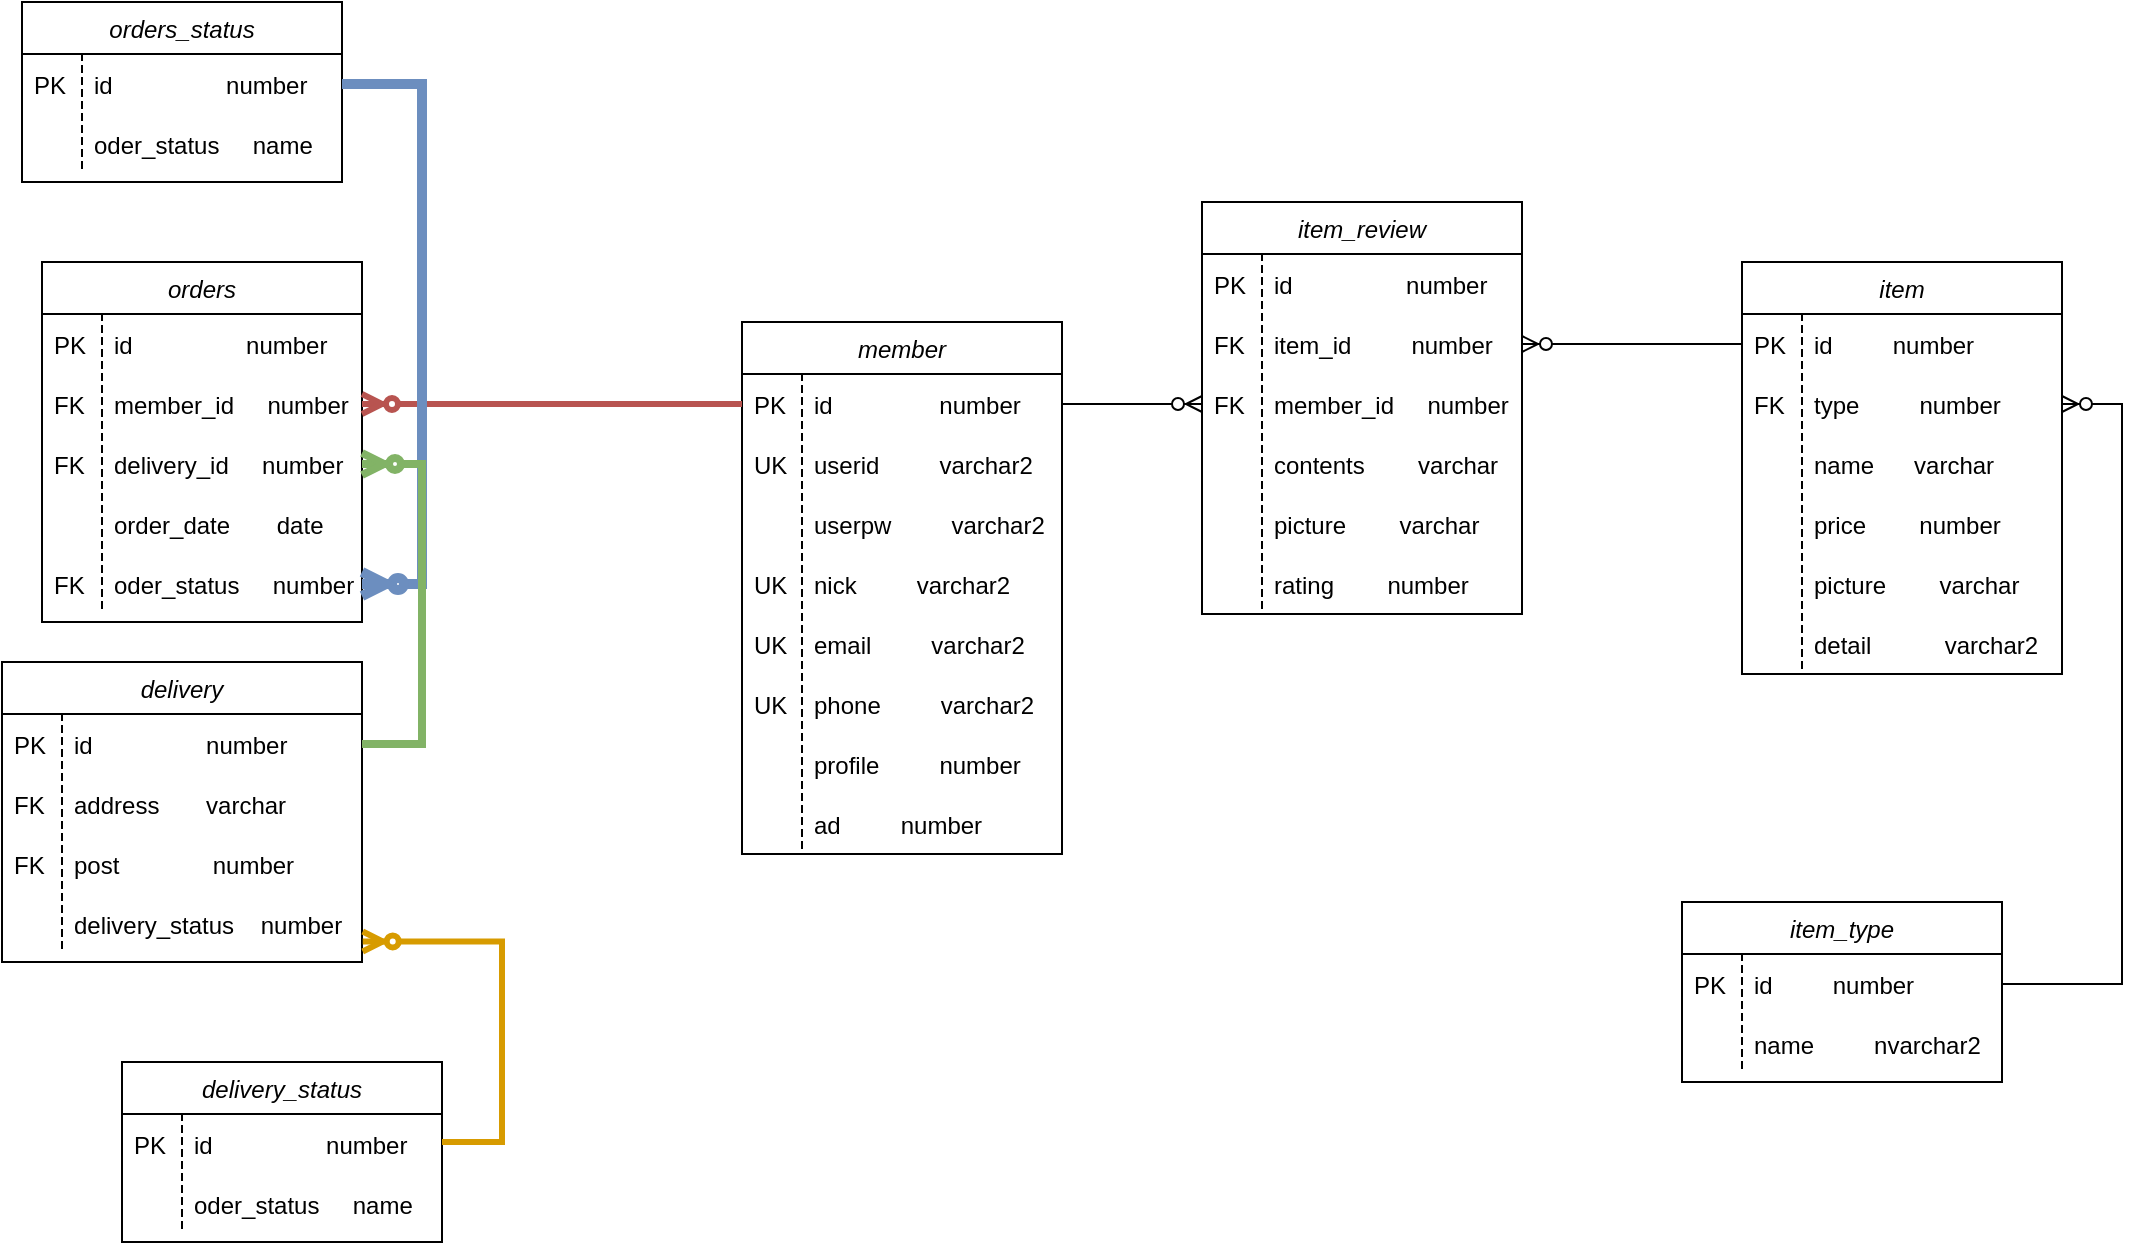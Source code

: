 <mxfile version="24.4.14" type="github">
  <diagram id="C5RBs43oDa-KdzZeNtuy" name="Page-1">
    <mxGraphModel dx="1299" dy="4013" grid="1" gridSize="10" guides="1" tooltips="1" connect="1" arrows="1" fold="1" page="1" pageScale="1" pageWidth="4681" pageHeight="3300" math="0" shadow="0">
      <root>
        <mxCell id="WIyWlLk6GJQsqaUBKTNV-0" />
        <mxCell id="WIyWlLk6GJQsqaUBKTNV-1" parent="WIyWlLk6GJQsqaUBKTNV-0" />
        <mxCell id="zkfFHV4jXpPFQw0GAbJ--0" value="member" style="swimlane;fontStyle=2;align=center;verticalAlign=top;childLayout=stackLayout;horizontal=1;startSize=26;horizontalStack=0;resizeParent=1;resizeLast=0;collapsible=1;marginBottom=0;rounded=0;shadow=0;strokeWidth=1;" parent="WIyWlLk6GJQsqaUBKTNV-1" vertex="1">
          <mxGeometry x="490" width="160" height="266" as="geometry">
            <mxRectangle x="220" y="60" width="160" height="26" as="alternateBounds" />
          </mxGeometry>
        </mxCell>
        <mxCell id="XIsmlEJmv4DeTIeKc8W9-85" value="id                number" style="shape=partialRectangle;fillColor=none;align=left;verticalAlign=middle;strokeColor=none;spacingLeft=34;rotatable=0;points=[[0,0.5],[1,0.5]];portConstraint=eastwest;dropTarget=0;" vertex="1" parent="zkfFHV4jXpPFQw0GAbJ--0">
          <mxGeometry y="26" width="160" height="30" as="geometry" />
        </mxCell>
        <mxCell id="XIsmlEJmv4DeTIeKc8W9-86" value="PK" style="shape=partialRectangle;top=0;left=0;bottom=0;fillColor=none;stokeWidth=1;dashed=1;align=left;verticalAlign=middle;spacingLeft=4;spacingRight=4;overflow=hidden;rotatable=0;points=[];portConstraint=eastwest;part=1;" vertex="1" connectable="0" parent="XIsmlEJmv4DeTIeKc8W9-85">
          <mxGeometry width="30" height="30" as="geometry" />
        </mxCell>
        <mxCell id="XIsmlEJmv4DeTIeKc8W9-89" value="userid         varchar2" style="shape=partialRectangle;fillColor=none;align=left;verticalAlign=middle;strokeColor=none;spacingLeft=34;rotatable=0;points=[[0,0.5],[1,0.5]];portConstraint=eastwest;dropTarget=0;" vertex="1" parent="zkfFHV4jXpPFQw0GAbJ--0">
          <mxGeometry y="56" width="160" height="30" as="geometry" />
        </mxCell>
        <mxCell id="XIsmlEJmv4DeTIeKc8W9-90" value="UK" style="shape=partialRectangle;top=0;left=0;bottom=0;fillColor=none;stokeWidth=1;dashed=1;align=left;verticalAlign=middle;spacingLeft=4;spacingRight=4;overflow=hidden;rotatable=0;points=[];portConstraint=eastwest;part=1;" vertex="1" connectable="0" parent="XIsmlEJmv4DeTIeKc8W9-89">
          <mxGeometry width="30" height="30" as="geometry" />
        </mxCell>
        <mxCell id="XIsmlEJmv4DeTIeKc8W9-91" value="userpw         varchar2" style="shape=partialRectangle;fillColor=none;align=left;verticalAlign=middle;strokeColor=none;spacingLeft=34;rotatable=0;points=[[0,0.5],[1,0.5]];portConstraint=eastwest;dropTarget=0;" vertex="1" parent="zkfFHV4jXpPFQw0GAbJ--0">
          <mxGeometry y="86" width="160" height="30" as="geometry" />
        </mxCell>
        <mxCell id="XIsmlEJmv4DeTIeKc8W9-92" value="" style="shape=partialRectangle;top=0;left=0;bottom=0;fillColor=none;stokeWidth=1;dashed=1;align=left;verticalAlign=middle;spacingLeft=4;spacingRight=4;overflow=hidden;rotatable=0;points=[];portConstraint=eastwest;part=1;" vertex="1" connectable="0" parent="XIsmlEJmv4DeTIeKc8W9-91">
          <mxGeometry width="30" height="30" as="geometry" />
        </mxCell>
        <mxCell id="XIsmlEJmv4DeTIeKc8W9-93" value="nick         varchar2" style="shape=partialRectangle;fillColor=none;align=left;verticalAlign=middle;strokeColor=none;spacingLeft=34;rotatable=0;points=[[0,0.5],[1,0.5]];portConstraint=eastwest;dropTarget=0;" vertex="1" parent="zkfFHV4jXpPFQw0GAbJ--0">
          <mxGeometry y="116" width="160" height="30" as="geometry" />
        </mxCell>
        <mxCell id="XIsmlEJmv4DeTIeKc8W9-94" value="UK" style="shape=partialRectangle;top=0;left=0;bottom=0;fillColor=none;stokeWidth=1;dashed=1;align=left;verticalAlign=middle;spacingLeft=4;spacingRight=4;overflow=hidden;rotatable=0;points=[];portConstraint=eastwest;part=1;" vertex="1" connectable="0" parent="XIsmlEJmv4DeTIeKc8W9-93">
          <mxGeometry width="30" height="30" as="geometry" />
        </mxCell>
        <mxCell id="XIsmlEJmv4DeTIeKc8W9-104" value="email         varchar2" style="shape=partialRectangle;fillColor=none;align=left;verticalAlign=middle;strokeColor=none;spacingLeft=34;rotatable=0;points=[[0,0.5],[1,0.5]];portConstraint=eastwest;dropTarget=0;" vertex="1" parent="zkfFHV4jXpPFQw0GAbJ--0">
          <mxGeometry y="146" width="160" height="30" as="geometry" />
        </mxCell>
        <mxCell id="XIsmlEJmv4DeTIeKc8W9-105" value="UK" style="shape=partialRectangle;top=0;left=0;bottom=0;fillColor=none;stokeWidth=1;dashed=1;align=left;verticalAlign=middle;spacingLeft=4;spacingRight=4;overflow=hidden;rotatable=0;points=[];portConstraint=eastwest;part=1;" vertex="1" connectable="0" parent="XIsmlEJmv4DeTIeKc8W9-104">
          <mxGeometry width="30" height="30" as="geometry" />
        </mxCell>
        <mxCell id="XIsmlEJmv4DeTIeKc8W9-109" value="phone         varchar2" style="shape=partialRectangle;fillColor=none;align=left;verticalAlign=middle;strokeColor=none;spacingLeft=34;rotatable=0;points=[[0,0.5],[1,0.5]];portConstraint=eastwest;dropTarget=0;" vertex="1" parent="zkfFHV4jXpPFQw0GAbJ--0">
          <mxGeometry y="176" width="160" height="30" as="geometry" />
        </mxCell>
        <mxCell id="XIsmlEJmv4DeTIeKc8W9-110" value="UK" style="shape=partialRectangle;top=0;left=0;bottom=0;fillColor=none;stokeWidth=1;dashed=1;align=left;verticalAlign=middle;spacingLeft=4;spacingRight=4;overflow=hidden;rotatable=0;points=[];portConstraint=eastwest;part=1;" vertex="1" connectable="0" parent="XIsmlEJmv4DeTIeKc8W9-109">
          <mxGeometry width="30" height="30" as="geometry" />
        </mxCell>
        <mxCell id="XIsmlEJmv4DeTIeKc8W9-113" value="profile         number" style="shape=partialRectangle;fillColor=none;align=left;verticalAlign=middle;strokeColor=none;spacingLeft=34;rotatable=0;points=[[0,0.5],[1,0.5]];portConstraint=eastwest;dropTarget=0;" vertex="1" parent="zkfFHV4jXpPFQw0GAbJ--0">
          <mxGeometry y="206" width="160" height="30" as="geometry" />
        </mxCell>
        <mxCell id="XIsmlEJmv4DeTIeKc8W9-114" value="" style="shape=partialRectangle;top=0;left=0;bottom=0;fillColor=none;stokeWidth=1;dashed=1;align=left;verticalAlign=middle;spacingLeft=4;spacingRight=4;overflow=hidden;rotatable=0;points=[];portConstraint=eastwest;part=1;" vertex="1" connectable="0" parent="XIsmlEJmv4DeTIeKc8W9-113">
          <mxGeometry width="30" height="30" as="geometry" />
        </mxCell>
        <mxCell id="XIsmlEJmv4DeTIeKc8W9-106" value="ad         number" style="shape=partialRectangle;fillColor=none;align=left;verticalAlign=middle;strokeColor=none;spacingLeft=34;rotatable=0;points=[[0,0.5],[1,0.5]];portConstraint=eastwest;dropTarget=0;" vertex="1" parent="zkfFHV4jXpPFQw0GAbJ--0">
          <mxGeometry y="236" width="160" height="30" as="geometry" />
        </mxCell>
        <mxCell id="XIsmlEJmv4DeTIeKc8W9-107" value="" style="shape=partialRectangle;top=0;left=0;bottom=0;fillColor=none;stokeWidth=1;dashed=1;align=left;verticalAlign=middle;spacingLeft=4;spacingRight=4;overflow=hidden;rotatable=0;points=[];portConstraint=eastwest;part=1;" vertex="1" connectable="0" parent="XIsmlEJmv4DeTIeKc8W9-106">
          <mxGeometry width="30" height="30" as="geometry" />
        </mxCell>
        <mxCell id="XIsmlEJmv4DeTIeKc8W9-115" value="item_type" style="swimlane;fontStyle=2;align=center;verticalAlign=top;childLayout=stackLayout;horizontal=1;startSize=26;horizontalStack=0;resizeParent=1;resizeLast=0;collapsible=1;marginBottom=0;rounded=0;shadow=0;strokeWidth=1;" vertex="1" parent="WIyWlLk6GJQsqaUBKTNV-1">
          <mxGeometry x="960" y="290" width="160" height="90" as="geometry">
            <mxRectangle x="220" y="60" width="160" height="26" as="alternateBounds" />
          </mxGeometry>
        </mxCell>
        <mxCell id="XIsmlEJmv4DeTIeKc8W9-116" value="id         number" style="shape=partialRectangle;fillColor=none;align=left;verticalAlign=middle;strokeColor=none;spacingLeft=34;rotatable=0;points=[[0,0.5],[1,0.5]];portConstraint=eastwest;dropTarget=0;" vertex="1" parent="XIsmlEJmv4DeTIeKc8W9-115">
          <mxGeometry y="26" width="160" height="30" as="geometry" />
        </mxCell>
        <mxCell id="XIsmlEJmv4DeTIeKc8W9-117" value="PK" style="shape=partialRectangle;top=0;left=0;bottom=0;fillColor=none;stokeWidth=1;dashed=1;align=left;verticalAlign=middle;spacingLeft=4;spacingRight=4;overflow=hidden;rotatable=0;points=[];portConstraint=eastwest;part=1;" vertex="1" connectable="0" parent="XIsmlEJmv4DeTIeKc8W9-116">
          <mxGeometry width="30" height="30" as="geometry" />
        </mxCell>
        <mxCell id="XIsmlEJmv4DeTIeKc8W9-122" value="name         nvarchar2" style="shape=partialRectangle;fillColor=none;align=left;verticalAlign=middle;strokeColor=none;spacingLeft=34;rotatable=0;points=[[0,0.5],[1,0.5]];portConstraint=eastwest;dropTarget=0;" vertex="1" parent="XIsmlEJmv4DeTIeKc8W9-115">
          <mxGeometry y="56" width="160" height="30" as="geometry" />
        </mxCell>
        <mxCell id="XIsmlEJmv4DeTIeKc8W9-123" value="" style="shape=partialRectangle;top=0;left=0;bottom=0;fillColor=none;stokeWidth=1;dashed=1;align=left;verticalAlign=middle;spacingLeft=4;spacingRight=4;overflow=hidden;rotatable=0;points=[];portConstraint=eastwest;part=1;" vertex="1" connectable="0" parent="XIsmlEJmv4DeTIeKc8W9-122">
          <mxGeometry width="30" height="30" as="geometry" />
        </mxCell>
        <mxCell id="XIsmlEJmv4DeTIeKc8W9-134" value="item" style="swimlane;fontStyle=2;align=center;verticalAlign=top;childLayout=stackLayout;horizontal=1;startSize=26;horizontalStack=0;resizeParent=1;resizeLast=0;collapsible=1;marginBottom=0;rounded=0;shadow=0;strokeWidth=1;" vertex="1" parent="WIyWlLk6GJQsqaUBKTNV-1">
          <mxGeometry x="990" y="-30" width="160" height="206" as="geometry">
            <mxRectangle x="220" y="60" width="160" height="26" as="alternateBounds" />
          </mxGeometry>
        </mxCell>
        <mxCell id="XIsmlEJmv4DeTIeKc8W9-135" value="id         number" style="shape=partialRectangle;fillColor=none;align=left;verticalAlign=middle;strokeColor=none;spacingLeft=34;rotatable=0;points=[[0,0.5],[1,0.5]];portConstraint=eastwest;dropTarget=0;" vertex="1" parent="XIsmlEJmv4DeTIeKc8W9-134">
          <mxGeometry y="26" width="160" height="30" as="geometry" />
        </mxCell>
        <mxCell id="XIsmlEJmv4DeTIeKc8W9-136" value="PK" style="shape=partialRectangle;top=0;left=0;bottom=0;fillColor=none;stokeWidth=1;dashed=1;align=left;verticalAlign=middle;spacingLeft=4;spacingRight=4;overflow=hidden;rotatable=0;points=[];portConstraint=eastwest;part=1;" vertex="1" connectable="0" parent="XIsmlEJmv4DeTIeKc8W9-135">
          <mxGeometry width="30" height="30" as="geometry" />
        </mxCell>
        <mxCell id="XIsmlEJmv4DeTIeKc8W9-137" value="type         number" style="shape=partialRectangle;fillColor=none;align=left;verticalAlign=middle;strokeColor=none;spacingLeft=34;rotatable=0;points=[[0,0.5],[1,0.5]];portConstraint=eastwest;dropTarget=0;" vertex="1" parent="XIsmlEJmv4DeTIeKc8W9-134">
          <mxGeometry y="56" width="160" height="30" as="geometry" />
        </mxCell>
        <mxCell id="XIsmlEJmv4DeTIeKc8W9-138" value="FK" style="shape=partialRectangle;top=0;left=0;bottom=0;fillColor=none;stokeWidth=1;dashed=1;align=left;verticalAlign=middle;spacingLeft=4;spacingRight=4;overflow=hidden;rotatable=0;points=[];portConstraint=eastwest;part=1;" vertex="1" connectable="0" parent="XIsmlEJmv4DeTIeKc8W9-137">
          <mxGeometry width="30" height="30" as="geometry" />
        </mxCell>
        <mxCell id="XIsmlEJmv4DeTIeKc8W9-143" value="name      varchar" style="shape=partialRectangle;fillColor=none;align=left;verticalAlign=middle;strokeColor=none;spacingLeft=34;rotatable=0;points=[[0,0.5],[1,0.5]];portConstraint=eastwest;dropTarget=0;" vertex="1" parent="XIsmlEJmv4DeTIeKc8W9-134">
          <mxGeometry y="86" width="160" height="30" as="geometry" />
        </mxCell>
        <mxCell id="XIsmlEJmv4DeTIeKc8W9-144" value="" style="shape=partialRectangle;top=0;left=0;bottom=0;fillColor=none;stokeWidth=1;dashed=1;align=left;verticalAlign=middle;spacingLeft=4;spacingRight=4;overflow=hidden;rotatable=0;points=[];portConstraint=eastwest;part=1;" vertex="1" connectable="0" parent="XIsmlEJmv4DeTIeKc8W9-143">
          <mxGeometry width="30" height="30" as="geometry" />
        </mxCell>
        <mxCell id="XIsmlEJmv4DeTIeKc8W9-145" value="price        number" style="shape=partialRectangle;fillColor=none;align=left;verticalAlign=middle;strokeColor=none;spacingLeft=34;rotatable=0;points=[[0,0.5],[1,0.5]];portConstraint=eastwest;dropTarget=0;" vertex="1" parent="XIsmlEJmv4DeTIeKc8W9-134">
          <mxGeometry y="116" width="160" height="30" as="geometry" />
        </mxCell>
        <mxCell id="XIsmlEJmv4DeTIeKc8W9-146" value="" style="shape=partialRectangle;top=0;left=0;bottom=0;fillColor=none;stokeWidth=1;dashed=1;align=left;verticalAlign=middle;spacingLeft=4;spacingRight=4;overflow=hidden;rotatable=0;points=[];portConstraint=eastwest;part=1;" vertex="1" connectable="0" parent="XIsmlEJmv4DeTIeKc8W9-145">
          <mxGeometry width="30" height="30" as="geometry" />
        </mxCell>
        <mxCell id="XIsmlEJmv4DeTIeKc8W9-147" value="picture        varchar" style="shape=partialRectangle;fillColor=none;align=left;verticalAlign=middle;strokeColor=none;spacingLeft=34;rotatable=0;points=[[0,0.5],[1,0.5]];portConstraint=eastwest;dropTarget=0;" vertex="1" parent="XIsmlEJmv4DeTIeKc8W9-134">
          <mxGeometry y="146" width="160" height="30" as="geometry" />
        </mxCell>
        <mxCell id="XIsmlEJmv4DeTIeKc8W9-148" value="" style="shape=partialRectangle;top=0;left=0;bottom=0;fillColor=none;stokeWidth=1;dashed=1;align=left;verticalAlign=middle;spacingLeft=4;spacingRight=4;overflow=hidden;rotatable=0;points=[];portConstraint=eastwest;part=1;" vertex="1" connectable="0" parent="XIsmlEJmv4DeTIeKc8W9-147">
          <mxGeometry width="30" height="30" as="geometry" />
        </mxCell>
        <mxCell id="XIsmlEJmv4DeTIeKc8W9-141" value="detail           varchar2" style="shape=partialRectangle;fillColor=none;align=left;verticalAlign=middle;strokeColor=none;spacingLeft=34;rotatable=0;points=[[0,0.5],[1,0.5]];portConstraint=eastwest;dropTarget=0;" vertex="1" parent="XIsmlEJmv4DeTIeKc8W9-134">
          <mxGeometry y="176" width="160" height="30" as="geometry" />
        </mxCell>
        <mxCell id="XIsmlEJmv4DeTIeKc8W9-142" value="" style="shape=partialRectangle;top=0;left=0;bottom=0;fillColor=none;stokeWidth=1;dashed=1;align=left;verticalAlign=middle;spacingLeft=4;spacingRight=4;overflow=hidden;rotatable=0;points=[];portConstraint=eastwest;part=1;" vertex="1" connectable="0" parent="XIsmlEJmv4DeTIeKc8W9-141">
          <mxGeometry width="30" height="30" as="geometry" />
        </mxCell>
        <mxCell id="XIsmlEJmv4DeTIeKc8W9-140" value="" style="edgeStyle=entityRelationEdgeStyle;fontSize=12;html=1;endArrow=ERzeroToMany;endFill=1;rounded=0;exitX=1;exitY=0.5;exitDx=0;exitDy=0;" edge="1" parent="WIyWlLk6GJQsqaUBKTNV-1" source="XIsmlEJmv4DeTIeKc8W9-116" target="XIsmlEJmv4DeTIeKc8W9-137">
          <mxGeometry width="100" height="100" relative="1" as="geometry">
            <mxPoint x="990" y="151.19" as="sourcePoint" />
            <mxPoint x="988.4" y="294.81" as="targetPoint" />
            <Array as="points">
              <mxPoint x="890" y="259.19" />
              <mxPoint x="1060" y="190.19" />
              <mxPoint x="1040" y="180.19" />
              <mxPoint x="1090" y="250.19" />
              <mxPoint x="1070" y="260.19" />
              <mxPoint x="1040" y="170.19" />
              <mxPoint x="860" y="269.19" />
            </Array>
          </mxGeometry>
        </mxCell>
        <mxCell id="XIsmlEJmv4DeTIeKc8W9-149" value="item_review" style="swimlane;fontStyle=2;align=center;verticalAlign=top;childLayout=stackLayout;horizontal=1;startSize=26;horizontalStack=0;resizeParent=1;resizeLast=0;collapsible=1;marginBottom=0;rounded=0;shadow=0;strokeWidth=1;" vertex="1" parent="WIyWlLk6GJQsqaUBKTNV-1">
          <mxGeometry x="720" y="-60" width="160" height="206" as="geometry">
            <mxRectangle x="220" y="60" width="160" height="26" as="alternateBounds" />
          </mxGeometry>
        </mxCell>
        <mxCell id="XIsmlEJmv4DeTIeKc8W9-150" value="id                 number" style="shape=partialRectangle;fillColor=none;align=left;verticalAlign=middle;strokeColor=none;spacingLeft=34;rotatable=0;points=[[0,0.5],[1,0.5]];portConstraint=eastwest;dropTarget=0;" vertex="1" parent="XIsmlEJmv4DeTIeKc8W9-149">
          <mxGeometry y="26" width="160" height="30" as="geometry" />
        </mxCell>
        <mxCell id="XIsmlEJmv4DeTIeKc8W9-151" value="PK" style="shape=partialRectangle;top=0;left=0;bottom=0;fillColor=none;stokeWidth=1;dashed=1;align=left;verticalAlign=middle;spacingLeft=4;spacingRight=4;overflow=hidden;rotatable=0;points=[];portConstraint=eastwest;part=1;" vertex="1" connectable="0" parent="XIsmlEJmv4DeTIeKc8W9-150">
          <mxGeometry width="30" height="30" as="geometry" />
        </mxCell>
        <mxCell id="XIsmlEJmv4DeTIeKc8W9-152" value="item_id         number" style="shape=partialRectangle;fillColor=none;align=left;verticalAlign=middle;strokeColor=none;spacingLeft=34;rotatable=0;points=[[0,0.5],[1,0.5]];portConstraint=eastwest;dropTarget=0;" vertex="1" parent="XIsmlEJmv4DeTIeKc8W9-149">
          <mxGeometry y="56" width="160" height="30" as="geometry" />
        </mxCell>
        <mxCell id="XIsmlEJmv4DeTIeKc8W9-153" value="FK" style="shape=partialRectangle;top=0;left=0;bottom=0;fillColor=none;stokeWidth=1;dashed=1;align=left;verticalAlign=middle;spacingLeft=4;spacingRight=4;overflow=hidden;rotatable=0;points=[];portConstraint=eastwest;part=1;" vertex="1" connectable="0" parent="XIsmlEJmv4DeTIeKc8W9-152">
          <mxGeometry width="30" height="30" as="geometry" />
        </mxCell>
        <mxCell id="XIsmlEJmv4DeTIeKc8W9-154" value="member_id     number" style="shape=partialRectangle;fillColor=none;align=left;verticalAlign=middle;strokeColor=none;spacingLeft=34;rotatable=0;points=[[0,0.5],[1,0.5]];portConstraint=eastwest;dropTarget=0;" vertex="1" parent="XIsmlEJmv4DeTIeKc8W9-149">
          <mxGeometry y="86" width="160" height="30" as="geometry" />
        </mxCell>
        <mxCell id="XIsmlEJmv4DeTIeKc8W9-155" value="FK" style="shape=partialRectangle;top=0;left=0;bottom=0;fillColor=none;stokeWidth=1;dashed=1;align=left;verticalAlign=middle;spacingLeft=4;spacingRight=4;overflow=hidden;rotatable=0;points=[];portConstraint=eastwest;part=1;" vertex="1" connectable="0" parent="XIsmlEJmv4DeTIeKc8W9-154">
          <mxGeometry width="30" height="30" as="geometry" />
        </mxCell>
        <mxCell id="XIsmlEJmv4DeTIeKc8W9-156" value="contents        varchar" style="shape=partialRectangle;fillColor=none;align=left;verticalAlign=middle;strokeColor=none;spacingLeft=34;rotatable=0;points=[[0,0.5],[1,0.5]];portConstraint=eastwest;dropTarget=0;" vertex="1" parent="XIsmlEJmv4DeTIeKc8W9-149">
          <mxGeometry y="116" width="160" height="30" as="geometry" />
        </mxCell>
        <mxCell id="XIsmlEJmv4DeTIeKc8W9-157" value="" style="shape=partialRectangle;top=0;left=0;bottom=0;fillColor=none;stokeWidth=1;dashed=1;align=left;verticalAlign=middle;spacingLeft=4;spacingRight=4;overflow=hidden;rotatable=0;points=[];portConstraint=eastwest;part=1;" vertex="1" connectable="0" parent="XIsmlEJmv4DeTIeKc8W9-156">
          <mxGeometry width="30" height="30" as="geometry" />
        </mxCell>
        <mxCell id="XIsmlEJmv4DeTIeKc8W9-158" value="picture        varchar" style="shape=partialRectangle;fillColor=none;align=left;verticalAlign=middle;strokeColor=none;spacingLeft=34;rotatable=0;points=[[0,0.5],[1,0.5]];portConstraint=eastwest;dropTarget=0;" vertex="1" parent="XIsmlEJmv4DeTIeKc8W9-149">
          <mxGeometry y="146" width="160" height="30" as="geometry" />
        </mxCell>
        <mxCell id="XIsmlEJmv4DeTIeKc8W9-159" value="" style="shape=partialRectangle;top=0;left=0;bottom=0;fillColor=none;stokeWidth=1;dashed=1;align=left;verticalAlign=middle;spacingLeft=4;spacingRight=4;overflow=hidden;rotatable=0;points=[];portConstraint=eastwest;part=1;" vertex="1" connectable="0" parent="XIsmlEJmv4DeTIeKc8W9-158">
          <mxGeometry width="30" height="30" as="geometry" />
        </mxCell>
        <mxCell id="XIsmlEJmv4DeTIeKc8W9-160" value="rating        number" style="shape=partialRectangle;fillColor=none;align=left;verticalAlign=middle;strokeColor=none;spacingLeft=34;rotatable=0;points=[[0,0.5],[1,0.5]];portConstraint=eastwest;dropTarget=0;" vertex="1" parent="XIsmlEJmv4DeTIeKc8W9-149">
          <mxGeometry y="176" width="160" height="30" as="geometry" />
        </mxCell>
        <mxCell id="XIsmlEJmv4DeTIeKc8W9-161" value="" style="shape=partialRectangle;top=0;left=0;bottom=0;fillColor=none;stokeWidth=1;dashed=1;align=left;verticalAlign=middle;spacingLeft=4;spacingRight=4;overflow=hidden;rotatable=0;points=[];portConstraint=eastwest;part=1;" vertex="1" connectable="0" parent="XIsmlEJmv4DeTIeKc8W9-160">
          <mxGeometry width="30" height="30" as="geometry" />
        </mxCell>
        <mxCell id="XIsmlEJmv4DeTIeKc8W9-165" value="" style="edgeStyle=entityRelationEdgeStyle;fontSize=12;html=1;endArrow=ERzeroToMany;endFill=1;rounded=0;exitX=0;exitY=0.5;exitDx=0;exitDy=0;entryX=1;entryY=0.5;entryDx=0;entryDy=0;" edge="1" parent="WIyWlLk6GJQsqaUBKTNV-1" source="XIsmlEJmv4DeTIeKc8W9-135" target="XIsmlEJmv4DeTIeKc8W9-152">
          <mxGeometry width="100" height="100" relative="1" as="geometry">
            <mxPoint x="960" y="286" as="sourcePoint" />
            <mxPoint x="1060" y="186" as="targetPoint" />
            <Array as="points">
              <mxPoint x="1080" y="130" />
            </Array>
          </mxGeometry>
        </mxCell>
        <mxCell id="XIsmlEJmv4DeTIeKc8W9-166" value="" style="edgeStyle=entityRelationEdgeStyle;fontSize=12;html=1;endArrow=ERzeroToMany;endFill=1;rounded=0;exitX=1;exitY=0.5;exitDx=0;exitDy=0;entryX=0;entryY=0.5;entryDx=0;entryDy=0;" edge="1" parent="WIyWlLk6GJQsqaUBKTNV-1" source="XIsmlEJmv4DeTIeKc8W9-85" target="XIsmlEJmv4DeTIeKc8W9-154">
          <mxGeometry width="100" height="100" relative="1" as="geometry">
            <mxPoint x="890" y="380" as="sourcePoint" />
            <mxPoint x="990" y="280" as="targetPoint" />
          </mxGeometry>
        </mxCell>
        <mxCell id="XIsmlEJmv4DeTIeKc8W9-167" value="orders" style="swimlane;fontStyle=2;align=center;verticalAlign=top;childLayout=stackLayout;horizontal=1;startSize=26;horizontalStack=0;resizeParent=1;resizeLast=0;collapsible=1;marginBottom=0;rounded=0;shadow=0;strokeWidth=1;" vertex="1" parent="WIyWlLk6GJQsqaUBKTNV-1">
          <mxGeometry x="140" y="-30" width="160" height="180" as="geometry">
            <mxRectangle x="220" y="60" width="160" height="26" as="alternateBounds" />
          </mxGeometry>
        </mxCell>
        <mxCell id="XIsmlEJmv4DeTIeKc8W9-168" value="id                 number" style="shape=partialRectangle;fillColor=none;align=left;verticalAlign=middle;strokeColor=none;spacingLeft=34;rotatable=0;points=[[0,0.5],[1,0.5]];portConstraint=eastwest;dropTarget=0;" vertex="1" parent="XIsmlEJmv4DeTIeKc8W9-167">
          <mxGeometry y="26" width="160" height="30" as="geometry" />
        </mxCell>
        <mxCell id="XIsmlEJmv4DeTIeKc8W9-169" value="PK" style="shape=partialRectangle;top=0;left=0;bottom=0;fillColor=none;stokeWidth=1;dashed=1;align=left;verticalAlign=middle;spacingLeft=4;spacingRight=4;overflow=hidden;rotatable=0;points=[];portConstraint=eastwest;part=1;" vertex="1" connectable="0" parent="XIsmlEJmv4DeTIeKc8W9-168">
          <mxGeometry width="30" height="30" as="geometry" />
        </mxCell>
        <mxCell id="XIsmlEJmv4DeTIeKc8W9-170" value="member_id     number" style="shape=partialRectangle;fillColor=none;align=left;verticalAlign=middle;strokeColor=none;spacingLeft=34;rotatable=0;points=[[0,0.5],[1,0.5]];portConstraint=eastwest;dropTarget=0;" vertex="1" parent="XIsmlEJmv4DeTIeKc8W9-167">
          <mxGeometry y="56" width="160" height="30" as="geometry" />
        </mxCell>
        <mxCell id="XIsmlEJmv4DeTIeKc8W9-171" value="FK" style="shape=partialRectangle;top=0;left=0;bottom=0;fillColor=none;stokeWidth=1;dashed=1;align=left;verticalAlign=middle;spacingLeft=4;spacingRight=4;overflow=hidden;rotatable=0;points=[];portConstraint=eastwest;part=1;" vertex="1" connectable="0" parent="XIsmlEJmv4DeTIeKc8W9-170">
          <mxGeometry width="30" height="30" as="geometry" />
        </mxCell>
        <mxCell id="XIsmlEJmv4DeTIeKc8W9-172" value="delivery_id     number" style="shape=partialRectangle;fillColor=none;align=left;verticalAlign=middle;strokeColor=none;spacingLeft=34;rotatable=0;points=[[0,0.5],[1,0.5]];portConstraint=eastwest;dropTarget=0;" vertex="1" parent="XIsmlEJmv4DeTIeKc8W9-167">
          <mxGeometry y="86" width="160" height="30" as="geometry" />
        </mxCell>
        <mxCell id="XIsmlEJmv4DeTIeKc8W9-173" value="FK" style="shape=partialRectangle;top=0;left=0;bottom=0;fillColor=none;stokeWidth=1;dashed=1;align=left;verticalAlign=middle;spacingLeft=4;spacingRight=4;overflow=hidden;rotatable=0;points=[];portConstraint=eastwest;part=1;" vertex="1" connectable="0" parent="XIsmlEJmv4DeTIeKc8W9-172">
          <mxGeometry width="30" height="30" as="geometry" />
        </mxCell>
        <mxCell id="XIsmlEJmv4DeTIeKc8W9-174" value="order_date       date" style="shape=partialRectangle;fillColor=none;align=left;verticalAlign=middle;strokeColor=none;spacingLeft=34;rotatable=0;points=[[0,0.5],[1,0.5]];portConstraint=eastwest;dropTarget=0;" vertex="1" parent="XIsmlEJmv4DeTIeKc8W9-167">
          <mxGeometry y="116" width="160" height="30" as="geometry" />
        </mxCell>
        <mxCell id="XIsmlEJmv4DeTIeKc8W9-175" value="" style="shape=partialRectangle;top=0;left=0;bottom=0;fillColor=none;stokeWidth=1;dashed=1;align=left;verticalAlign=middle;spacingLeft=4;spacingRight=4;overflow=hidden;rotatable=0;points=[];portConstraint=eastwest;part=1;" vertex="1" connectable="0" parent="XIsmlEJmv4DeTIeKc8W9-174">
          <mxGeometry width="30" height="30" as="geometry" />
        </mxCell>
        <mxCell id="XIsmlEJmv4DeTIeKc8W9-178" value="oder_status     number" style="shape=partialRectangle;fillColor=none;align=left;verticalAlign=middle;strokeColor=none;spacingLeft=34;rotatable=0;points=[[0,0.5],[1,0.5]];portConstraint=eastwest;dropTarget=0;" vertex="1" parent="XIsmlEJmv4DeTIeKc8W9-167">
          <mxGeometry y="146" width="160" height="30" as="geometry" />
        </mxCell>
        <mxCell id="XIsmlEJmv4DeTIeKc8W9-179" value="FK" style="shape=partialRectangle;top=0;left=0;bottom=0;fillColor=none;stokeWidth=1;dashed=1;align=left;verticalAlign=middle;spacingLeft=4;spacingRight=4;overflow=hidden;rotatable=0;points=[];portConstraint=eastwest;part=1;" vertex="1" connectable="0" parent="XIsmlEJmv4DeTIeKc8W9-178">
          <mxGeometry width="30" height="30" as="geometry" />
        </mxCell>
        <mxCell id="XIsmlEJmv4DeTIeKc8W9-188" value="" style="edgeStyle=entityRelationEdgeStyle;fontSize=12;html=1;endArrow=ERzeroToMany;endFill=1;rounded=0;exitX=0;exitY=0.5;exitDx=0;exitDy=0;entryX=1;entryY=0.5;entryDx=0;entryDy=0;fillColor=#f8cecc;strokeColor=#b85450;strokeWidth=3;" edge="1" parent="WIyWlLk6GJQsqaUBKTNV-1" source="XIsmlEJmv4DeTIeKc8W9-85" target="XIsmlEJmv4DeTIeKc8W9-170">
          <mxGeometry width="100" height="100" relative="1" as="geometry">
            <mxPoint x="680" y="146" as="sourcePoint" />
            <mxPoint x="440" y="450" as="targetPoint" />
            <Array as="points">
              <mxPoint x="730" y="254" />
              <mxPoint x="720" y="354" />
              <mxPoint x="290" y="100" />
              <mxPoint x="790" y="424" />
              <mxPoint x="500" y="493" />
              <mxPoint x="730" y="444" />
              <mxPoint x="980" y="503" />
              <mxPoint x="740" y="444" />
              <mxPoint x="130" y="573" />
              <mxPoint x="660" y="513" />
            </Array>
          </mxGeometry>
        </mxCell>
        <mxCell id="XIsmlEJmv4DeTIeKc8W9-190" value="orders_status" style="swimlane;fontStyle=2;align=center;verticalAlign=top;childLayout=stackLayout;horizontal=1;startSize=26;horizontalStack=0;resizeParent=1;resizeLast=0;collapsible=1;marginBottom=0;rounded=0;shadow=0;strokeWidth=1;" vertex="1" parent="WIyWlLk6GJQsqaUBKTNV-1">
          <mxGeometry x="130" y="-160" width="160" height="90" as="geometry">
            <mxRectangle x="220" y="60" width="160" height="26" as="alternateBounds" />
          </mxGeometry>
        </mxCell>
        <mxCell id="XIsmlEJmv4DeTIeKc8W9-191" value="id                 number" style="shape=partialRectangle;fillColor=none;align=left;verticalAlign=middle;strokeColor=none;spacingLeft=34;rotatable=0;points=[[0,0.5],[1,0.5]];portConstraint=eastwest;dropTarget=0;" vertex="1" parent="XIsmlEJmv4DeTIeKc8W9-190">
          <mxGeometry y="26" width="160" height="30" as="geometry" />
        </mxCell>
        <mxCell id="XIsmlEJmv4DeTIeKc8W9-192" value="PK" style="shape=partialRectangle;top=0;left=0;bottom=0;fillColor=none;stokeWidth=1;dashed=1;align=left;verticalAlign=middle;spacingLeft=4;spacingRight=4;overflow=hidden;rotatable=0;points=[];portConstraint=eastwest;part=1;" vertex="1" connectable="0" parent="XIsmlEJmv4DeTIeKc8W9-191">
          <mxGeometry width="30" height="30" as="geometry" />
        </mxCell>
        <mxCell id="XIsmlEJmv4DeTIeKc8W9-199" value="oder_status     name" style="shape=partialRectangle;fillColor=none;align=left;verticalAlign=middle;strokeColor=none;spacingLeft=34;rotatable=0;points=[[0,0.5],[1,0.5]];portConstraint=eastwest;dropTarget=0;" vertex="1" parent="XIsmlEJmv4DeTIeKc8W9-190">
          <mxGeometry y="56" width="160" height="30" as="geometry" />
        </mxCell>
        <mxCell id="XIsmlEJmv4DeTIeKc8W9-200" value="" style="shape=partialRectangle;top=0;left=0;bottom=0;fillColor=none;stokeWidth=1;dashed=1;align=left;verticalAlign=middle;spacingLeft=4;spacingRight=4;overflow=hidden;rotatable=0;points=[];portConstraint=eastwest;part=1;" vertex="1" connectable="0" parent="XIsmlEJmv4DeTIeKc8W9-199">
          <mxGeometry width="30" height="30" as="geometry" />
        </mxCell>
        <mxCell id="XIsmlEJmv4DeTIeKc8W9-201" value="delivery" style="swimlane;fontStyle=2;align=center;verticalAlign=top;childLayout=stackLayout;horizontal=1;startSize=26;horizontalStack=0;resizeParent=1;resizeLast=0;collapsible=1;marginBottom=0;rounded=0;shadow=0;strokeWidth=1;" vertex="1" parent="WIyWlLk6GJQsqaUBKTNV-1">
          <mxGeometry x="120" y="170" width="180" height="150" as="geometry">
            <mxRectangle x="220" y="60" width="160" height="26" as="alternateBounds" />
          </mxGeometry>
        </mxCell>
        <mxCell id="XIsmlEJmv4DeTIeKc8W9-202" value="id                 number" style="shape=partialRectangle;fillColor=none;align=left;verticalAlign=middle;strokeColor=none;spacingLeft=34;rotatable=0;points=[[0,0.5],[1,0.5]];portConstraint=eastwest;dropTarget=0;" vertex="1" parent="XIsmlEJmv4DeTIeKc8W9-201">
          <mxGeometry y="26" width="180" height="30" as="geometry" />
        </mxCell>
        <mxCell id="XIsmlEJmv4DeTIeKc8W9-203" value="PK" style="shape=partialRectangle;top=0;left=0;bottom=0;fillColor=none;stokeWidth=1;dashed=1;align=left;verticalAlign=middle;spacingLeft=4;spacingRight=4;overflow=hidden;rotatable=0;points=[];portConstraint=eastwest;part=1;" vertex="1" connectable="0" parent="XIsmlEJmv4DeTIeKc8W9-202">
          <mxGeometry width="30" height="30" as="geometry" />
        </mxCell>
        <mxCell id="XIsmlEJmv4DeTIeKc8W9-204" value="address       varchar" style="shape=partialRectangle;fillColor=none;align=left;verticalAlign=middle;strokeColor=none;spacingLeft=34;rotatable=0;points=[[0,0.5],[1,0.5]];portConstraint=eastwest;dropTarget=0;" vertex="1" parent="XIsmlEJmv4DeTIeKc8W9-201">
          <mxGeometry y="56" width="180" height="30" as="geometry" />
        </mxCell>
        <mxCell id="XIsmlEJmv4DeTIeKc8W9-205" value="FK" style="shape=partialRectangle;top=0;left=0;bottom=0;fillColor=none;stokeWidth=1;dashed=1;align=left;verticalAlign=middle;spacingLeft=4;spacingRight=4;overflow=hidden;rotatable=0;points=[];portConstraint=eastwest;part=1;" vertex="1" connectable="0" parent="XIsmlEJmv4DeTIeKc8W9-204">
          <mxGeometry width="30" height="30" as="geometry" />
        </mxCell>
        <mxCell id="XIsmlEJmv4DeTIeKc8W9-206" value="post              number" style="shape=partialRectangle;fillColor=none;align=left;verticalAlign=middle;strokeColor=none;spacingLeft=34;rotatable=0;points=[[0,0.5],[1,0.5]];portConstraint=eastwest;dropTarget=0;" vertex="1" parent="XIsmlEJmv4DeTIeKc8W9-201">
          <mxGeometry y="86" width="180" height="30" as="geometry" />
        </mxCell>
        <mxCell id="XIsmlEJmv4DeTIeKc8W9-207" value="FK" style="shape=partialRectangle;top=0;left=0;bottom=0;fillColor=none;stokeWidth=1;dashed=1;align=left;verticalAlign=middle;spacingLeft=4;spacingRight=4;overflow=hidden;rotatable=0;points=[];portConstraint=eastwest;part=1;" vertex="1" connectable="0" parent="XIsmlEJmv4DeTIeKc8W9-206">
          <mxGeometry width="30" height="30" as="geometry" />
        </mxCell>
        <mxCell id="XIsmlEJmv4DeTIeKc8W9-210" value="delivery_status    number" style="shape=partialRectangle;fillColor=none;align=left;verticalAlign=middle;strokeColor=none;spacingLeft=34;rotatable=0;points=[[0,0.5],[1,0.5]];portConstraint=eastwest;dropTarget=0;" vertex="1" parent="XIsmlEJmv4DeTIeKc8W9-201">
          <mxGeometry y="116" width="180" height="30" as="geometry" />
        </mxCell>
        <mxCell id="XIsmlEJmv4DeTIeKc8W9-211" value="" style="shape=partialRectangle;top=0;left=0;bottom=0;fillColor=none;stokeWidth=1;dashed=1;align=left;verticalAlign=middle;spacingLeft=4;spacingRight=4;overflow=hidden;rotatable=0;points=[];portConstraint=eastwest;part=1;" vertex="1" connectable="0" parent="XIsmlEJmv4DeTIeKc8W9-210">
          <mxGeometry width="30" height="30" as="geometry" />
        </mxCell>
        <mxCell id="XIsmlEJmv4DeTIeKc8W9-214" value="" style="edgeStyle=entityRelationEdgeStyle;fontSize=12;html=1;endArrow=ERzeroToMany;endFill=1;rounded=0;exitX=1;exitY=0.5;exitDx=0;exitDy=0;fontColor=#30FFF8;fillColor=#dae8fc;strokeColor=#6c8ebf;strokeWidth=5;" edge="1" parent="WIyWlLk6GJQsqaUBKTNV-1" source="XIsmlEJmv4DeTIeKc8W9-191" target="XIsmlEJmv4DeTIeKc8W9-178">
          <mxGeometry width="100" height="100" relative="1" as="geometry">
            <mxPoint x="710" y="-460" as="sourcePoint" />
            <mxPoint x="710" y="39" as="targetPoint" />
            <Array as="points">
              <mxPoint x="770" y="-90" />
            </Array>
          </mxGeometry>
        </mxCell>
        <mxCell id="XIsmlEJmv4DeTIeKc8W9-216" value="" style="edgeStyle=entityRelationEdgeStyle;fontSize=12;html=1;endArrow=ERzeroToMany;endFill=1;rounded=0;entryX=1;entryY=0.5;entryDx=0;entryDy=0;fillColor=#d5e8d4;strokeColor=#82b366;strokeWidth=4;" edge="1" parent="WIyWlLk6GJQsqaUBKTNV-1" source="XIsmlEJmv4DeTIeKc8W9-202" target="XIsmlEJmv4DeTIeKc8W9-172">
          <mxGeometry width="100" height="100" relative="1" as="geometry">
            <mxPoint x="50" y="250" as="sourcePoint" />
            <mxPoint y="120" as="targetPoint" />
            <Array as="points">
              <mxPoint x="80" y="160" />
            </Array>
          </mxGeometry>
        </mxCell>
        <mxCell id="XIsmlEJmv4DeTIeKc8W9-217" value="delivery_status" style="swimlane;fontStyle=2;align=center;verticalAlign=top;childLayout=stackLayout;horizontal=1;startSize=26;horizontalStack=0;resizeParent=1;resizeLast=0;collapsible=1;marginBottom=0;rounded=0;shadow=0;strokeWidth=1;" vertex="1" parent="WIyWlLk6GJQsqaUBKTNV-1">
          <mxGeometry x="180" y="370" width="160" height="90" as="geometry">
            <mxRectangle x="220" y="60" width="160" height="26" as="alternateBounds" />
          </mxGeometry>
        </mxCell>
        <mxCell id="XIsmlEJmv4DeTIeKc8W9-218" value="id                 number" style="shape=partialRectangle;fillColor=none;align=left;verticalAlign=middle;strokeColor=none;spacingLeft=34;rotatable=0;points=[[0,0.5],[1,0.5]];portConstraint=eastwest;dropTarget=0;" vertex="1" parent="XIsmlEJmv4DeTIeKc8W9-217">
          <mxGeometry y="26" width="160" height="30" as="geometry" />
        </mxCell>
        <mxCell id="XIsmlEJmv4DeTIeKc8W9-219" value="PK" style="shape=partialRectangle;top=0;left=0;bottom=0;fillColor=none;stokeWidth=1;dashed=1;align=left;verticalAlign=middle;spacingLeft=4;spacingRight=4;overflow=hidden;rotatable=0;points=[];portConstraint=eastwest;part=1;" vertex="1" connectable="0" parent="XIsmlEJmv4DeTIeKc8W9-218">
          <mxGeometry width="30" height="30" as="geometry" />
        </mxCell>
        <mxCell id="XIsmlEJmv4DeTIeKc8W9-220" value="oder_status     name" style="shape=partialRectangle;fillColor=none;align=left;verticalAlign=middle;strokeColor=none;spacingLeft=34;rotatable=0;points=[[0,0.5],[1,0.5]];portConstraint=eastwest;dropTarget=0;" vertex="1" parent="XIsmlEJmv4DeTIeKc8W9-217">
          <mxGeometry y="56" width="160" height="30" as="geometry" />
        </mxCell>
        <mxCell id="XIsmlEJmv4DeTIeKc8W9-221" value="" style="shape=partialRectangle;top=0;left=0;bottom=0;fillColor=none;stokeWidth=1;dashed=1;align=left;verticalAlign=middle;spacingLeft=4;spacingRight=4;overflow=hidden;rotatable=0;points=[];portConstraint=eastwest;part=1;" vertex="1" connectable="0" parent="XIsmlEJmv4DeTIeKc8W9-220">
          <mxGeometry width="30" height="30" as="geometry" />
        </mxCell>
        <mxCell id="XIsmlEJmv4DeTIeKc8W9-222" value="" style="edgeStyle=entityRelationEdgeStyle;fontSize=12;html=1;endArrow=ERzeroToMany;endFill=1;rounded=0;entryX=1.002;entryY=0.791;entryDx=0;entryDy=0;entryPerimeter=0;fillColor=#ffe6cc;strokeColor=#d79b00;strokeWidth=3;" edge="1" parent="WIyWlLk6GJQsqaUBKTNV-1" target="XIsmlEJmv4DeTIeKc8W9-210">
          <mxGeometry width="100" height="100" relative="1" as="geometry">
            <mxPoint x="340" y="410" as="sourcePoint" />
            <mxPoint x="570" y="130" as="targetPoint" />
          </mxGeometry>
        </mxCell>
      </root>
    </mxGraphModel>
  </diagram>
</mxfile>
